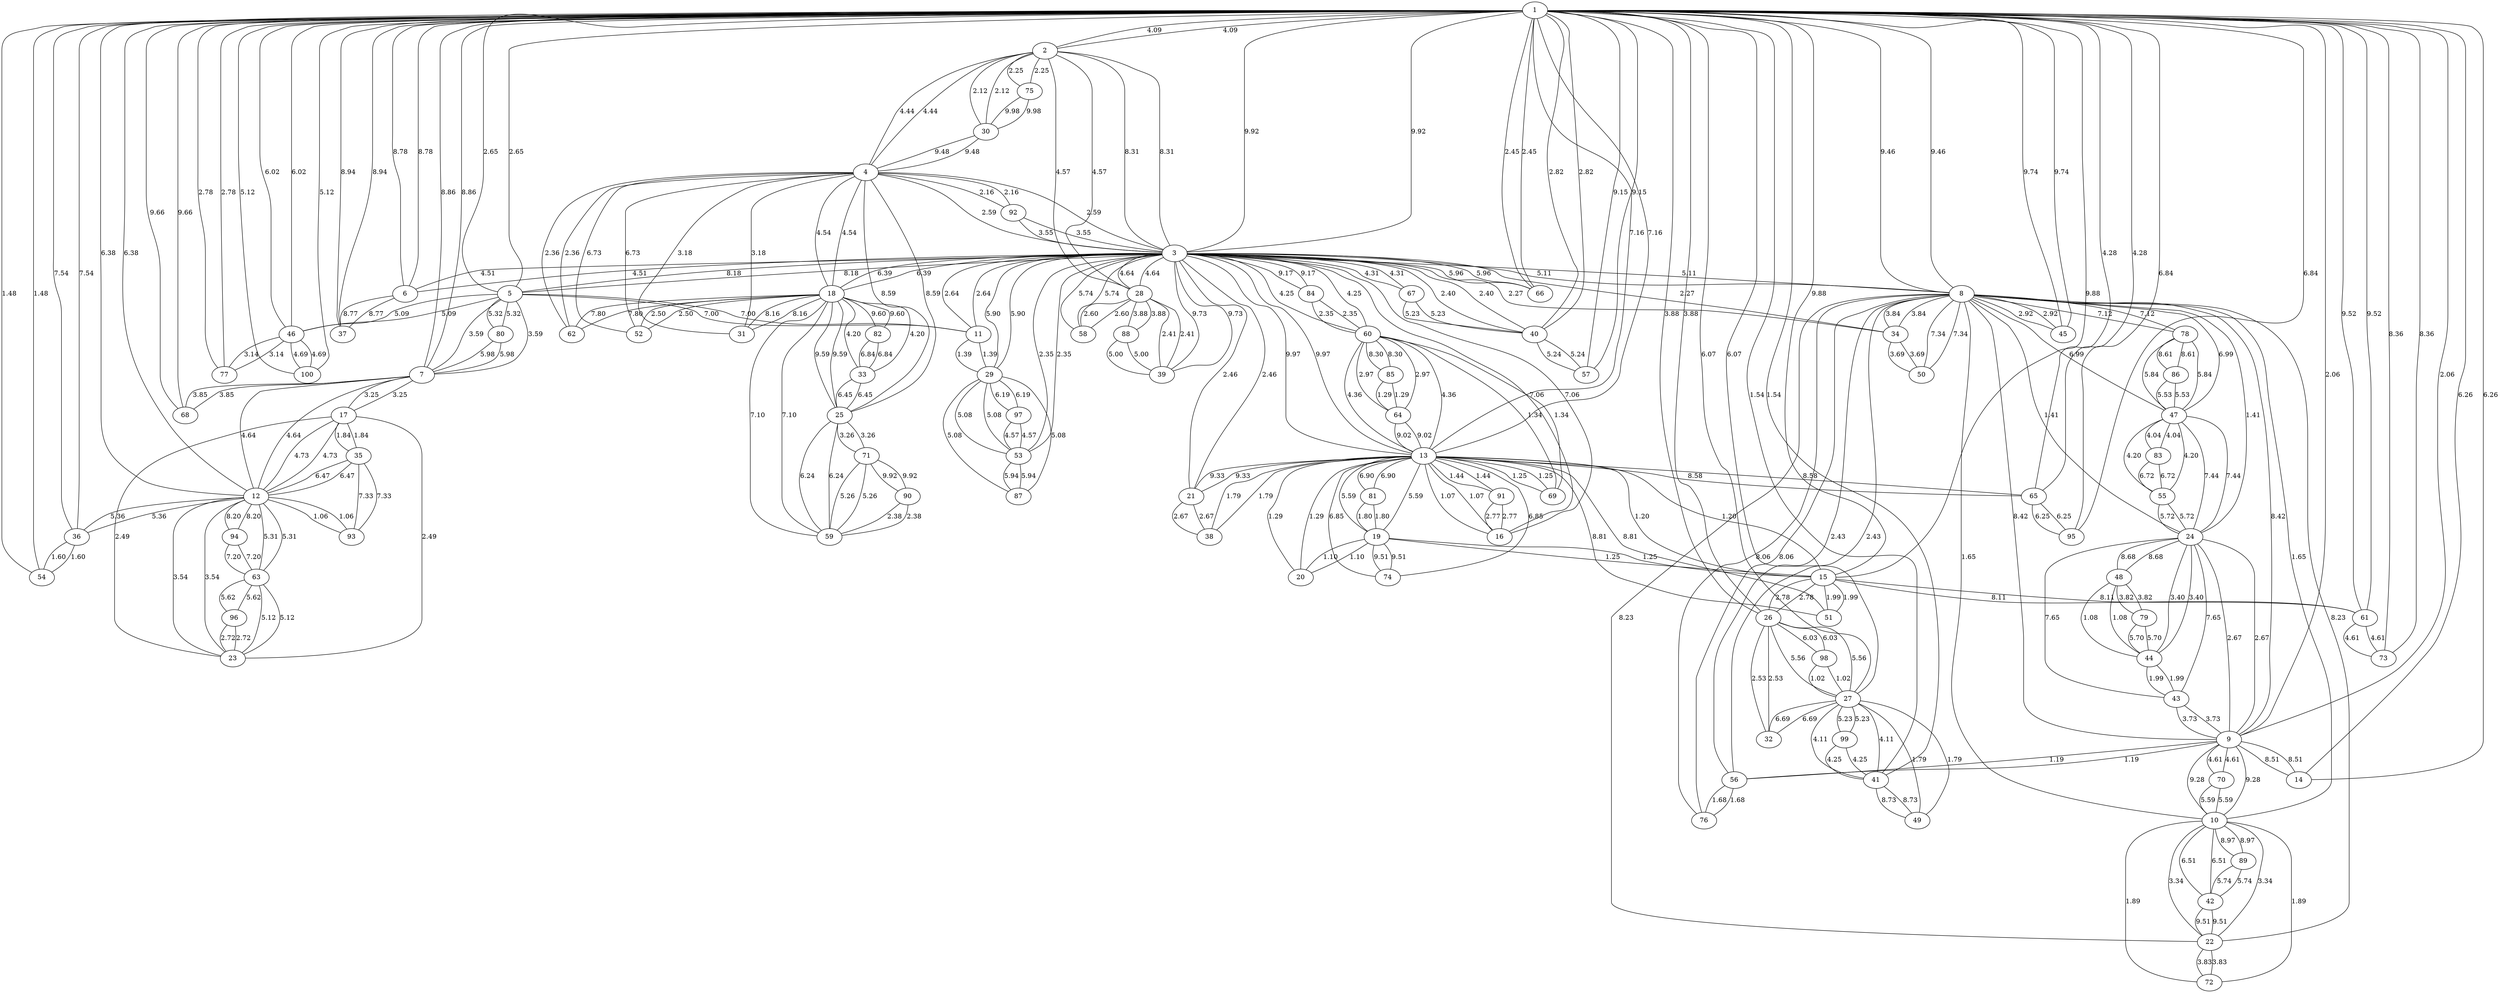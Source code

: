 graph sample {
1 -- 2 [label=4.09];
2 -- 1 [label=4.09];
2 -- 3 [label=8.31];
3 -- 2 [label=8.31];
3 -- 1 [label=9.92];
1 -- 3 [label=9.92];
4 -- 2 [label=4.44];
2 -- 4 [label=4.44];
4 -- 3 [label=2.59];
3 -- 4 [label=2.59];
5 -- 1 [label=2.65];
1 -- 5 [label=2.65];
5 -- 3 [label=8.18];
3 -- 5 [label=8.18];
6 -- 3 [label=4.51];
3 -- 6 [label=4.51];
6 -- 1 [label=8.78];
1 -- 6 [label=8.78];
7 -- 5 [label=3.59];
5 -- 7 [label=3.59];
7 -- 1 [label=8.86];
1 -- 7 [label=8.86];
8 -- 1 [label=9.46];
1 -- 8 [label=9.46];
8 -- 3 [label=5.11];
3 -- 8 [label=5.11];
9 -- 1 [label=2.06];
1 -- 9 [label=2.06];
9 -- 8 [label=8.42];
8 -- 9 [label=8.42];
10 -- 8 [label=1.65];
8 -- 10 [label=1.65];
10 -- 9 [label=9.28];
9 -- 10 [label=9.28];
11 -- 5 [label=7.00];
5 -- 11 [label=7.00];
11 -- 3 [label=2.64];
3 -- 11 [label=2.64];
12 -- 7 [label=4.64];
7 -- 12 [label=4.64];
12 -- 1 [label=6.38];
1 -- 12 [label=6.38];
13 -- 1 [label=7.16];
1 -- 13 [label=7.16];
13 -- 3 [label=9.97];
3 -- 13 [label=9.97];
14 -- 1 [label=6.26];
1 -- 14 [label=6.26];
14 -- 9 [label=8.51];
9 -- 14 [label=8.51];
15 -- 1 [label=9.88];
1 -- 15 [label=9.88];
15 -- 13 [label=1.20];
13 -- 15 [label=1.20];
16 -- 13 [label=1.07];
13 -- 16 [label=1.07];
16 -- 3 [label=7.06];
3 -- 16 [label=7.06];
17 -- 12 [label=4.73];
12 -- 17 [label=4.73];
17 -- 7 [label=3.25];
7 -- 17 [label=3.25];
18 -- 4 [label=4.54];
4 -- 18 [label=4.54];
18 -- 3 [label=6.39];
3 -- 18 [label=6.39];
19 -- 15 [label=1.25];
15 -- 19 [label=1.25];
19 -- 13 [label=5.59];
13 -- 19 [label=5.59];
20 -- 19 [label=1.10];
19 -- 20 [label=1.10];
20 -- 13 [label=1.29];
13 -- 20 [label=1.29];
21 -- 13 [label=9.33];
13 -- 21 [label=9.33];
21 -- 3 [label=2.46];
3 -- 21 [label=2.46];
22 -- 8 [label=8.23];
8 -- 22 [label=8.23];
22 -- 10 [label=3.34];
10 -- 22 [label=3.34];
23 -- 17 [label=2.49];
17 -- 23 [label=2.49];
23 -- 12 [label=3.54];
12 -- 23 [label=3.54];
24 -- 9 [label=2.67];
9 -- 24 [label=2.67];
24 -- 8 [label=1.41];
8 -- 24 [label=1.41];
25 -- 4 [label=8.59];
4 -- 25 [label=8.59];
25 -- 18 [label=9.59];
18 -- 25 [label=9.59];
26 -- 1 [label=3.88];
1 -- 26 [label=3.88];
26 -- 15 [label=2.78];
15 -- 26 [label=2.78];
27 -- 26 [label=5.56];
26 -- 27 [label=5.56];
27 -- 1 [label=6.07];
1 -- 27 [label=6.07];
28 -- 3 [label=4.64];
3 -- 28 [label=4.64];
28 -- 2 [label=4.57];
2 -- 28 [label=4.57];
29 -- 11 [label=1.39];
11 -- 29 [label=1.39];
29 -- 3 [label=5.90];
3 -- 29 [label=5.90];
30 -- 4 [label=9.48];
4 -- 30 [label=9.48];
30 -- 2 [label=2.12];
2 -- 30 [label=2.12];
31 -- 18 [label=8.16];
18 -- 31 [label=8.16];
31 -- 4 [label=3.18];
4 -- 31 [label=3.18];
32 -- 26 [label=2.53];
26 -- 32 [label=2.53];
32 -- 27 [label=6.69];
27 -- 32 [label=6.69];
33 -- 18 [label=4.20];
18 -- 33 [label=4.20];
33 -- 25 [label=6.45];
25 -- 33 [label=6.45];
34 -- 8 [label=3.84];
8 -- 34 [label=3.84];
34 -- 3 [label=2.27];
3 -- 34 [label=2.27];
35 -- 17 [label=1.84];
17 -- 35 [label=1.84];
35 -- 12 [label=6.47];
12 -- 35 [label=6.47];
36 -- 1 [label=7.54];
1 -- 36 [label=7.54];
36 -- 12 [label=5.36];
12 -- 36 [label=5.36];
37 -- 6 [label=8.77];
6 -- 37 [label=8.77];
37 -- 1 [label=8.94];
1 -- 37 [label=8.94];
38 -- 13 [label=1.79];
13 -- 38 [label=1.79];
38 -- 21 [label=2.67];
21 -- 38 [label=2.67];
39 -- 3 [label=9.73];
3 -- 39 [label=9.73];
39 -- 28 [label=2.41];
28 -- 39 [label=2.41];
40 -- 3 [label=2.40];
3 -- 40 [label=2.40];
40 -- 1 [label=2.82];
1 -- 40 [label=2.82];
41 -- 27 [label=4.11];
27 -- 41 [label=4.11];
41 -- 1 [label=1.54];
1 -- 41 [label=1.54];
42 -- 10 [label=6.51];
10 -- 42 [label=6.51];
42 -- 22 [label=9.51];
22 -- 42 [label=9.51];
43 -- 9 [label=3.73];
9 -- 43 [label=3.73];
43 -- 24 [label=7.65];
24 -- 43 [label=7.65];
44 -- 43 [label=1.99];
43 -- 44 [label=1.99];
44 -- 24 [label=3.40];
24 -- 44 [label=3.40];
45 -- 8 [label=2.92];
8 -- 45 [label=2.92];
45 -- 1 [label=9.74];
1 -- 45 [label=9.74];
46 -- 5 [label=5.09];
5 -- 46 [label=5.09];
46 -- 1 [label=6.02];
1 -- 46 [label=6.02];
47 -- 8 [label=6.99];
8 -- 47 [label=6.99];
47 -- 24 [label=7.44];
24 -- 47 [label=7.44];
48 -- 44 [label=1.08];
44 -- 48 [label=1.08];
48 -- 24 [label=8.68];
24 -- 48 [label=8.68];
49 -- 27 [label=1.79];
27 -- 49 [label=1.79];
49 -- 41 [label=8.73];
41 -- 49 [label=8.73];
50 -- 34 [label=3.69];
34 -- 50 [label=3.69];
50 -- 8 [label=7.34];
8 -- 50 [label=7.34];
51 -- 13 [label=8.81];
13 -- 51 [label=8.81];
51 -- 15 [label=1.99];
15 -- 51 [label=1.99];
52 -- 4 [label=6.73];
4 -- 52 [label=6.73];
52 -- 18 [label=2.50];
18 -- 52 [label=2.50];
53 -- 29 [label=5.08];
29 -- 53 [label=5.08];
53 -- 3 [label=2.35];
3 -- 53 [label=2.35];
54 -- 36 [label=1.60];
36 -- 54 [label=1.60];
54 -- 1 [label=1.48];
1 -- 54 [label=1.48];
55 -- 24 [label=5.72];
24 -- 55 [label=5.72];
55 -- 47 [label=4.20];
47 -- 55 [label=4.20];
56 -- 8 [label=2.43];
8 -- 56 [label=2.43];
56 -- 9 [label=1.19];
9 -- 56 [label=1.19];
57 -- 1 [label=9.15];
1 -- 57 [label=9.15];
57 -- 40 [label=5.24];
40 -- 57 [label=5.24];
58 -- 3 [label=5.74];
3 -- 58 [label=5.74];
58 -- 28 [label=2.60];
28 -- 58 [label=2.60];
59 -- 25 [label=6.24];
25 -- 59 [label=6.24];
59 -- 18 [label=7.10];
18 -- 59 [label=7.10];
60 -- 13 [label=4.36];
13 -- 60 [label=4.36];
60 -- 3 [label=4.25];
3 -- 60 [label=4.25];
61 -- 1 [label=9.52];
1 -- 61 [label=9.52];
61 -- 15 [label=8.11];
15 -- 61 [label=8.11];
62 -- 18 [label=7.80];
18 -- 62 [label=7.80];
62 -- 4 [label=2.36];
4 -- 62 [label=2.36];
63 -- 23 [label=5.12];
23 -- 63 [label=5.12];
63 -- 12 [label=5.31];
12 -- 63 [label=5.31];
64 -- 60 [label=2.97];
60 -- 64 [label=2.97];
64 -- 13 [label=9.02];
13 -- 64 [label=9.02];
65 -- 1 [label=4.28];
1 -- 65 [label=4.28];
65 -- 13 [label=8.58];
13 -- 65 [label=8.58];
66 -- 3 [label=5.96];
3 -- 66 [label=5.96];
66 -- 1 [label=2.45];
1 -- 66 [label=2.45];
67 -- 3 [label=4.31];
3 -- 67 [label=4.31];
67 -- 40 [label=5.23];
40 -- 67 [label=5.23];
68 -- 1 [label=9.66];
1 -- 68 [label=9.66];
68 -- 7 [label=3.85];
7 -- 68 [label=3.85];
69 -- 13 [label=1.25];
13 -- 69 [label=1.25];
69 -- 60 [label=1.34];
60 -- 69 [label=1.34];
70 -- 9 [label=4.61];
9 -- 70 [label=4.61];
70 -- 10 [label=5.59];
10 -- 70 [label=5.59];
71 -- 59 [label=5.26];
59 -- 71 [label=5.26];
71 -- 25 [label=3.26];
25 -- 71 [label=3.26];
72 -- 22 [label=3.83];
22 -- 72 [label=3.83];
72 -- 10 [label=1.89];
10 -- 72 [label=1.89];
73 -- 61 [label=4.61];
61 -- 73 [label=4.61];
73 -- 1 [label=8.36];
1 -- 73 [label=8.36];
74 -- 13 [label=6.85];
13 -- 74 [label=6.85];
74 -- 19 [label=9.51];
19 -- 74 [label=9.51];
75 -- 2 [label=2.25];
2 -- 75 [label=2.25];
75 -- 30 [label=9.98];
30 -- 75 [label=9.98];
76 -- 8 [label=8.06];
8 -- 76 [label=8.06];
76 -- 56 [label=1.68];
56 -- 76 [label=1.68];
77 -- 46 [label=3.14];
46 -- 77 [label=3.14];
77 -- 1 [label=2.78];
1 -- 77 [label=2.78];
78 -- 8 [label=7.12];
8 -- 78 [label=7.12];
78 -- 47 [label=5.84];
47 -- 78 [label=5.84];
79 -- 44 [label=5.70];
44 -- 79 [label=5.70];
79 -- 48 [label=3.82];
48 -- 79 [label=3.82];
80 -- 7 [label=5.98];
7 -- 80 [label=5.98];
80 -- 5 [label=5.32];
5 -- 80 [label=5.32];
81 -- 13 [label=6.90];
13 -- 81 [label=6.90];
81 -- 19 [label=1.80];
19 -- 81 [label=1.80];
82 -- 18 [label=9.60];
18 -- 82 [label=9.60];
82 -- 33 [label=6.84];
33 -- 82 [label=6.84];
83 -- 55 [label=6.72];
55 -- 83 [label=6.72];
83 -- 47 [label=4.04];
47 -- 83 [label=4.04];
84 -- 3 [label=9.17];
3 -- 84 [label=9.17];
84 -- 60 [label=2.35];
60 -- 84 [label=2.35];
85 -- 60 [label=8.30];
60 -- 85 [label=8.30];
85 -- 64 [label=1.29];
64 -- 85 [label=1.29];
86 -- 47 [label=5.53];
47 -- 86 [label=5.53];
86 -- 78 [label=8.61];
78 -- 86 [label=8.61];
87 -- 53 [label=5.94];
53 -- 87 [label=5.94];
87 -- 29 [label=5.08];
29 -- 87 [label=5.08];
88 -- 39 [label=5.00];
39 -- 88 [label=5.00];
88 -- 28 [label=3.88];
28 -- 88 [label=3.88];
89 -- 42 [label=5.74];
42 -- 89 [label=5.74];
89 -- 10 [label=8.97];
10 -- 89 [label=8.97];
90 -- 71 [label=9.92];
71 -- 90 [label=9.92];
90 -- 59 [label=2.38];
59 -- 90 [label=2.38];
91 -- 16 [label=2.77];
16 -- 91 [label=2.77];
91 -- 13 [label=1.44];
13 -- 91 [label=1.44];
92 -- 4 [label=2.16];
4 -- 92 [label=2.16];
92 -- 3 [label=3.55];
3 -- 92 [label=3.55];
93 -- 12 [label=1.06];
12 -- 93 [label=1.06];
93 -- 35 [label=7.33];
35 -- 93 [label=7.33];
94 -- 12 [label=8.20];
12 -- 94 [label=8.20];
94 -- 63 [label=7.20];
63 -- 94 [label=7.20];
95 -- 1 [label=6.84];
1 -- 95 [label=6.84];
95 -- 65 [label=6.25];
65 -- 95 [label=6.25];
96 -- 23 [label=2.72];
23 -- 96 [label=2.72];
96 -- 63 [label=5.62];
63 -- 96 [label=5.62];
97 -- 29 [label=6.19];
29 -- 97 [label=6.19];
97 -- 53 [label=4.57];
53 -- 97 [label=4.57];
98 -- 26 [label=6.03];
26 -- 98 [label=6.03];
98 -- 27 [label=1.02];
27 -- 98 [label=1.02];
99 -- 27 [label=5.23];
27 -- 99 [label=5.23];
99 -- 41 [label=4.25];
41 -- 99 [label=4.25];
100 -- 1 [label=5.12];
1 -- 100 [label=5.12];
100 -- 46 [label=4.69];
46 -- 100 [label=4.69];
}